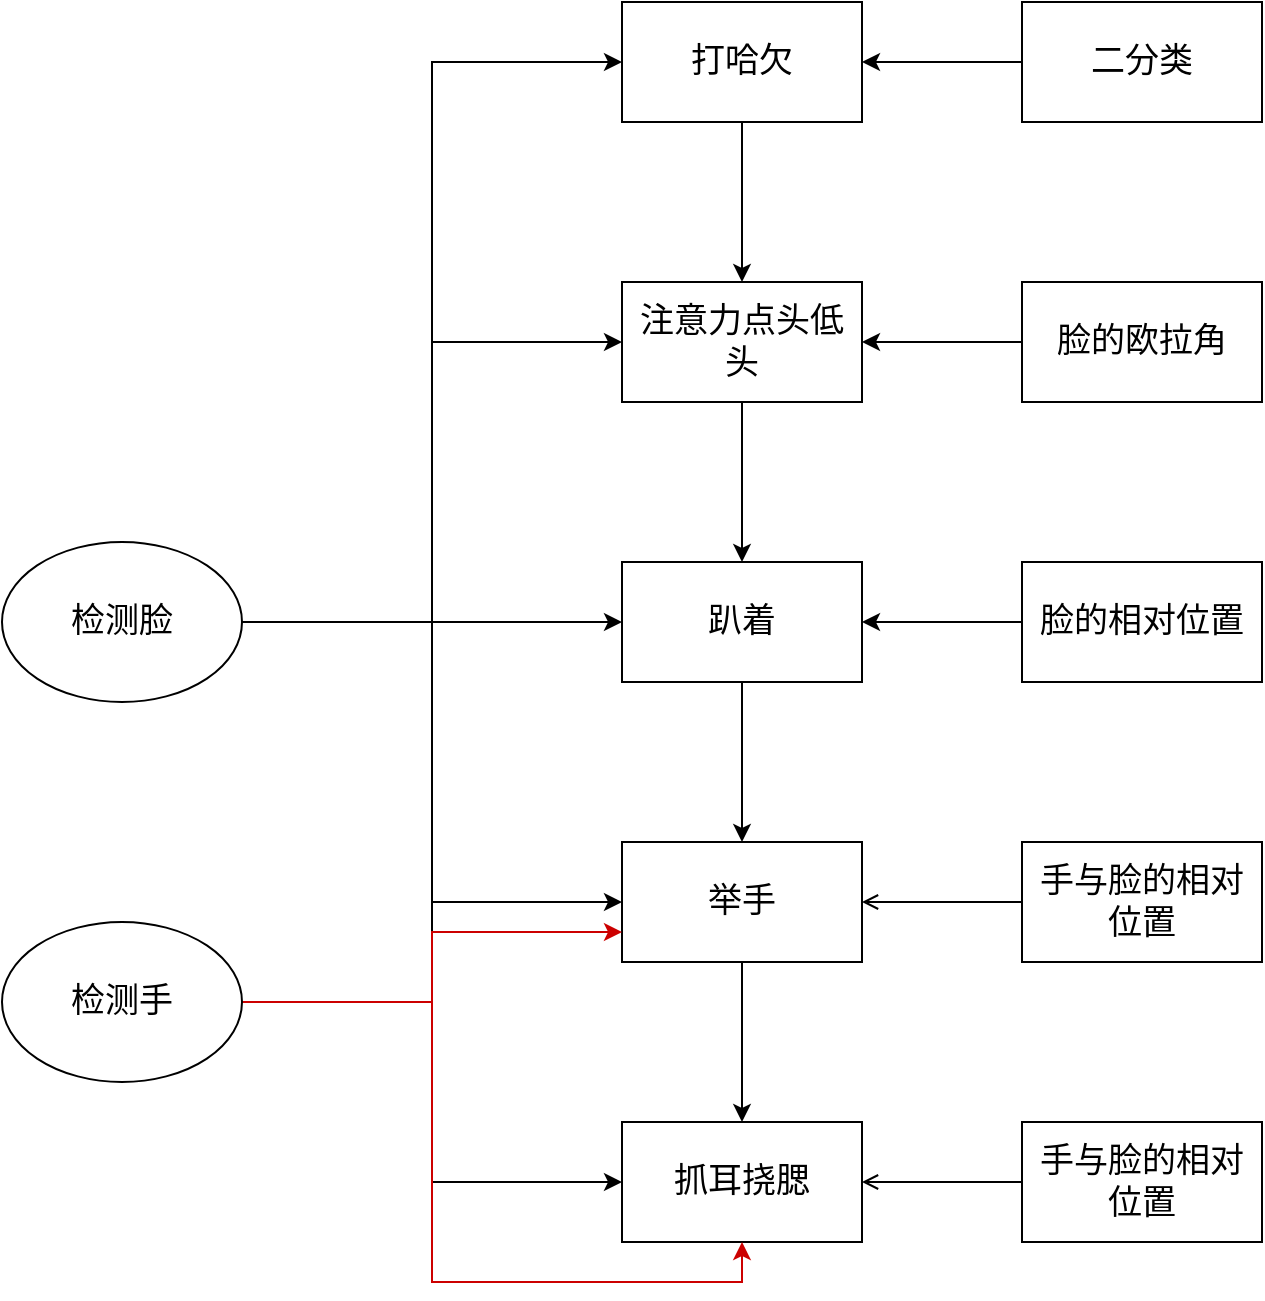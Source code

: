 <mxfile version="13.11.0" type="github">
  <diagram id="WoKJdyEFSwbbimIRJlxn" name="Page-1">
    <mxGraphModel dx="2184" dy="809" grid="1" gridSize="10" guides="1" tooltips="1" connect="1" arrows="1" fold="1" page="1" pageScale="1" pageWidth="827" pageHeight="1169" math="0" shadow="0">
      <root>
        <mxCell id="0" />
        <mxCell id="1" parent="0" />
        <mxCell id="EV_--CkJ-o02wKLgaIJ7-3" value="" style="edgeStyle=orthogonalEdgeStyle;rounded=0;orthogonalLoop=1;jettySize=auto;html=1;fontSize=17;fontFamily=Times New Roman;" edge="1" parent="1" source="EV_--CkJ-o02wKLgaIJ7-1" target="EV_--CkJ-o02wKLgaIJ7-2">
          <mxGeometry relative="1" as="geometry" />
        </mxCell>
        <mxCell id="EV_--CkJ-o02wKLgaIJ7-17" value="" style="edgeStyle=orthogonalEdgeStyle;rounded=0;orthogonalLoop=1;jettySize=auto;html=1;fontFamily=Times New Roman;fontSize=17;startArrow=none;startFill=0;" edge="1" parent="1" source="EV_--CkJ-o02wKLgaIJ7-16" target="EV_--CkJ-o02wKLgaIJ7-1">
          <mxGeometry relative="1" as="geometry" />
        </mxCell>
        <mxCell id="EV_--CkJ-o02wKLgaIJ7-1" value="打哈欠" style="rounded=0;whiteSpace=wrap;html=1;fontSize=17;fontFamily=Times New Roman;" vertex="1" parent="1">
          <mxGeometry x="80" y="200" width="120" height="60" as="geometry" />
        </mxCell>
        <mxCell id="EV_--CkJ-o02wKLgaIJ7-5" value="" style="edgeStyle=orthogonalEdgeStyle;rounded=0;orthogonalLoop=1;jettySize=auto;html=1;fontSize=17;fontFamily=Times New Roman;" edge="1" parent="1" source="EV_--CkJ-o02wKLgaIJ7-2" target="EV_--CkJ-o02wKLgaIJ7-4">
          <mxGeometry relative="1" as="geometry" />
        </mxCell>
        <mxCell id="EV_--CkJ-o02wKLgaIJ7-19" value="" style="edgeStyle=orthogonalEdgeStyle;rounded=0;orthogonalLoop=1;jettySize=auto;html=1;fontFamily=Times New Roman;fontSize=17;" edge="1" parent="1" source="EV_--CkJ-o02wKLgaIJ7-18" target="EV_--CkJ-o02wKLgaIJ7-2">
          <mxGeometry relative="1" as="geometry" />
        </mxCell>
        <mxCell id="EV_--CkJ-o02wKLgaIJ7-2" value="注意力点头低头" style="rounded=0;whiteSpace=wrap;html=1;fontSize=17;fontFamily=Times New Roman;" vertex="1" parent="1">
          <mxGeometry x="80" y="340" width="120" height="60" as="geometry" />
        </mxCell>
        <mxCell id="EV_--CkJ-o02wKLgaIJ7-7" value="" style="edgeStyle=orthogonalEdgeStyle;rounded=0;orthogonalLoop=1;jettySize=auto;html=1;fontSize=17;fontFamily=Times New Roman;" edge="1" parent="1" source="EV_--CkJ-o02wKLgaIJ7-4" target="EV_--CkJ-o02wKLgaIJ7-6">
          <mxGeometry relative="1" as="geometry" />
        </mxCell>
        <mxCell id="EV_--CkJ-o02wKLgaIJ7-29" value="" style="edgeStyle=orthogonalEdgeStyle;rounded=0;orthogonalLoop=1;jettySize=auto;html=1;fontFamily=Times New Roman;fontSize=17;fontColor=#CC0000;" edge="1" parent="1" source="EV_--CkJ-o02wKLgaIJ7-28" target="EV_--CkJ-o02wKLgaIJ7-4">
          <mxGeometry relative="1" as="geometry" />
        </mxCell>
        <mxCell id="EV_--CkJ-o02wKLgaIJ7-4" value="趴着" style="rounded=0;whiteSpace=wrap;html=1;fontSize=17;fontFamily=Times New Roman;" vertex="1" parent="1">
          <mxGeometry x="80" y="480" width="120" height="60" as="geometry" />
        </mxCell>
        <mxCell id="EV_--CkJ-o02wKLgaIJ7-9" value="" style="edgeStyle=orthogonalEdgeStyle;rounded=0;orthogonalLoop=1;jettySize=auto;html=1;fontSize=17;fontFamily=Times New Roman;" edge="1" parent="1" source="EV_--CkJ-o02wKLgaIJ7-6" target="EV_--CkJ-o02wKLgaIJ7-8">
          <mxGeometry relative="1" as="geometry" />
        </mxCell>
        <mxCell id="EV_--CkJ-o02wKLgaIJ7-32" value="" style="edgeStyle=orthogonalEdgeStyle;rounded=0;orthogonalLoop=1;jettySize=auto;html=1;startArrow=none;startFill=0;endArrow=open;endFill=0;strokeColor=#000000;fontFamily=Times New Roman;fontSize=17;fontColor=#CC0000;" edge="1" parent="1" source="EV_--CkJ-o02wKLgaIJ7-31" target="EV_--CkJ-o02wKLgaIJ7-6">
          <mxGeometry relative="1" as="geometry" />
        </mxCell>
        <mxCell id="EV_--CkJ-o02wKLgaIJ7-6" value="举手" style="rounded=0;whiteSpace=wrap;html=1;fontSize=17;fontFamily=Times New Roman;" vertex="1" parent="1">
          <mxGeometry x="80" y="620" width="120" height="60" as="geometry" />
        </mxCell>
        <mxCell id="EV_--CkJ-o02wKLgaIJ7-34" value="" style="edgeStyle=orthogonalEdgeStyle;rounded=0;orthogonalLoop=1;jettySize=auto;html=1;startArrow=none;startFill=0;endArrow=open;endFill=0;strokeColor=#000000;fontFamily=Times New Roman;fontSize=17;fontColor=#CC0000;" edge="1" parent="1" source="EV_--CkJ-o02wKLgaIJ7-33" target="EV_--CkJ-o02wKLgaIJ7-8">
          <mxGeometry relative="1" as="geometry" />
        </mxCell>
        <mxCell id="EV_--CkJ-o02wKLgaIJ7-8" value="抓耳挠腮" style="rounded=0;whiteSpace=wrap;html=1;fontSize=17;fontFamily=Times New Roman;" vertex="1" parent="1">
          <mxGeometry x="80" y="760" width="120" height="60" as="geometry" />
        </mxCell>
        <mxCell id="EV_--CkJ-o02wKLgaIJ7-11" style="edgeStyle=orthogonalEdgeStyle;rounded=0;orthogonalLoop=1;jettySize=auto;html=1;fontSize=17;fontFamily=Times New Roman;" edge="1" parent="1" source="EV_--CkJ-o02wKLgaIJ7-10" target="EV_--CkJ-o02wKLgaIJ7-4">
          <mxGeometry relative="1" as="geometry" />
        </mxCell>
        <mxCell id="EV_--CkJ-o02wKLgaIJ7-12" style="edgeStyle=orthogonalEdgeStyle;rounded=0;orthogonalLoop=1;jettySize=auto;html=1;entryX=0;entryY=0.5;entryDx=0;entryDy=0;fontSize=17;fontFamily=Times New Roman;" edge="1" parent="1" source="EV_--CkJ-o02wKLgaIJ7-10" target="EV_--CkJ-o02wKLgaIJ7-2">
          <mxGeometry relative="1" as="geometry" />
        </mxCell>
        <mxCell id="EV_--CkJ-o02wKLgaIJ7-13" style="edgeStyle=orthogonalEdgeStyle;rounded=0;orthogonalLoop=1;jettySize=auto;html=1;entryX=0;entryY=0.5;entryDx=0;entryDy=0;fontSize=17;fontFamily=Times New Roman;" edge="1" parent="1" source="EV_--CkJ-o02wKLgaIJ7-10" target="EV_--CkJ-o02wKLgaIJ7-1">
          <mxGeometry relative="1" as="geometry" />
        </mxCell>
        <mxCell id="EV_--CkJ-o02wKLgaIJ7-14" style="edgeStyle=orthogonalEdgeStyle;rounded=0;orthogonalLoop=1;jettySize=auto;html=1;entryX=0;entryY=0.5;entryDx=0;entryDy=0;fontSize=17;fontFamily=Times New Roman;" edge="1" parent="1" source="EV_--CkJ-o02wKLgaIJ7-10" target="EV_--CkJ-o02wKLgaIJ7-6">
          <mxGeometry relative="1" as="geometry" />
        </mxCell>
        <mxCell id="EV_--CkJ-o02wKLgaIJ7-15" style="edgeStyle=orthogonalEdgeStyle;rounded=0;orthogonalLoop=1;jettySize=auto;html=1;entryX=0;entryY=0.5;entryDx=0;entryDy=0;fontSize=17;fontFamily=Times New Roman;" edge="1" parent="1" source="EV_--CkJ-o02wKLgaIJ7-10" target="EV_--CkJ-o02wKLgaIJ7-8">
          <mxGeometry relative="1" as="geometry" />
        </mxCell>
        <mxCell id="EV_--CkJ-o02wKLgaIJ7-10" value="检测脸" style="ellipse;whiteSpace=wrap;html=1;fontSize=17;fontFamily=Times New Roman;" vertex="1" parent="1">
          <mxGeometry x="-230" y="470" width="120" height="80" as="geometry" />
        </mxCell>
        <mxCell id="EV_--CkJ-o02wKLgaIJ7-16" value="二分类" style="rounded=0;whiteSpace=wrap;html=1;fontSize=17;fontFamily=Times New Roman;" vertex="1" parent="1">
          <mxGeometry x="280" y="200" width="120" height="60" as="geometry" />
        </mxCell>
        <mxCell id="EV_--CkJ-o02wKLgaIJ7-18" value="脸的欧拉角" style="rounded=0;whiteSpace=wrap;html=1;fontSize=17;fontFamily=Times New Roman;" vertex="1" parent="1">
          <mxGeometry x="280" y="340" width="120" height="60" as="geometry" />
        </mxCell>
        <mxCell id="EV_--CkJ-o02wKLgaIJ7-26" style="edgeStyle=orthogonalEdgeStyle;rounded=0;orthogonalLoop=1;jettySize=auto;html=1;entryX=0.5;entryY=1;entryDx=0;entryDy=0;fontFamily=Times New Roman;fontSize=17;fontColor=#CC0000;strokeColor=#CC0000;" edge="1" parent="1" source="EV_--CkJ-o02wKLgaIJ7-23" target="EV_--CkJ-o02wKLgaIJ7-8">
          <mxGeometry relative="1" as="geometry" />
        </mxCell>
        <mxCell id="EV_--CkJ-o02wKLgaIJ7-27" style="edgeStyle=orthogonalEdgeStyle;rounded=0;orthogonalLoop=1;jettySize=auto;html=1;entryX=0;entryY=0.75;entryDx=0;entryDy=0;strokeColor=#CC0000;fontFamily=Times New Roman;fontSize=17;fontColor=#CC0000;" edge="1" parent="1" source="EV_--CkJ-o02wKLgaIJ7-23" target="EV_--CkJ-o02wKLgaIJ7-6">
          <mxGeometry relative="1" as="geometry" />
        </mxCell>
        <mxCell id="EV_--CkJ-o02wKLgaIJ7-23" value="检测手" style="ellipse;whiteSpace=wrap;html=1;fontSize=17;fontFamily=Times New Roman;" vertex="1" parent="1">
          <mxGeometry x="-230" y="660" width="120" height="80" as="geometry" />
        </mxCell>
        <mxCell id="EV_--CkJ-o02wKLgaIJ7-28" value="脸的相对位置" style="rounded=0;whiteSpace=wrap;html=1;fontSize=17;fontFamily=Times New Roman;" vertex="1" parent="1">
          <mxGeometry x="280" y="480" width="120" height="60" as="geometry" />
        </mxCell>
        <mxCell id="EV_--CkJ-o02wKLgaIJ7-31" value="手与脸的相对位置" style="rounded=0;whiteSpace=wrap;html=1;fontSize=17;fontFamily=Times New Roman;" vertex="1" parent="1">
          <mxGeometry x="280" y="620" width="120" height="60" as="geometry" />
        </mxCell>
        <mxCell id="EV_--CkJ-o02wKLgaIJ7-33" value="手与脸的相对位置" style="rounded=0;whiteSpace=wrap;html=1;fontSize=17;fontFamily=Times New Roman;" vertex="1" parent="1">
          <mxGeometry x="280" y="760" width="120" height="60" as="geometry" />
        </mxCell>
      </root>
    </mxGraphModel>
  </diagram>
</mxfile>
